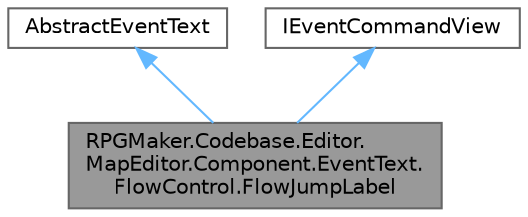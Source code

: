 digraph "RPGMaker.Codebase.Editor.MapEditor.Component.EventText.FlowControl.FlowJumpLabel"
{
 // LATEX_PDF_SIZE
  bgcolor="transparent";
  edge [fontname=Helvetica,fontsize=10,labelfontname=Helvetica,labelfontsize=10];
  node [fontname=Helvetica,fontsize=10,shape=box,height=0.2,width=0.4];
  Node1 [id="Node000001",label="RPGMaker.Codebase.Editor.\lMapEditor.Component.EventText.\lFlowControl.FlowJumpLabel",height=0.2,width=0.4,color="gray40", fillcolor="grey60", style="filled", fontcolor="black",tooltip=" "];
  Node2 -> Node1 [id="edge1_Node000001_Node000002",dir="back",color="steelblue1",style="solid",tooltip=" "];
  Node2 [id="Node000002",label="AbstractEventText",height=0.2,width=0.4,color="gray40", fillcolor="white", style="filled",URL="$d3/d66/class_r_p_g_maker_1_1_codebase_1_1_editor_1_1_map_editor_1_1_component_1_1_event_text_1_1_abstract_event_text.html",tooltip=" "];
  Node3 -> Node1 [id="edge2_Node000001_Node000003",dir="back",color="steelblue1",style="solid",tooltip=" "];
  Node3 [id="Node000003",label="IEventCommandView",height=0.2,width=0.4,color="gray40", fillcolor="white", style="filled",URL="$dc/dd2/interface_r_p_g_maker_1_1_codebase_1_1_editor_1_1_map_editor_1_1_component_1_1_event_text_1_1_i_event_command_view.html",tooltip="EventCommandView全体で共通のインターフェース. （AbstractEventTextというのがあるが、Text以外でもこのインターフェースはimplementすること）"];
}
